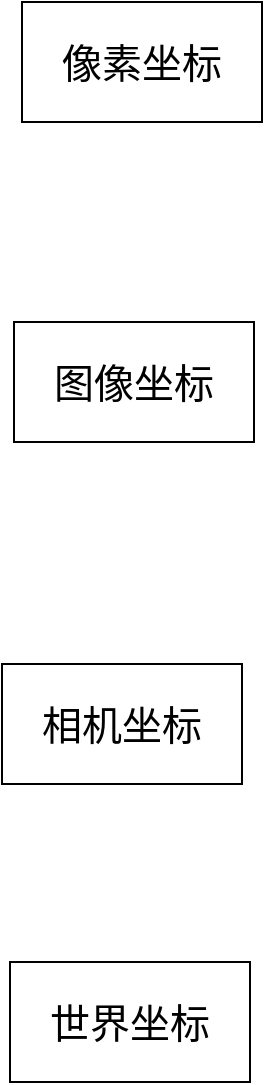 <mxfile version="15.2.9" type="github">
  <diagram id="RGWBfU-PO1K_eORvRJbW" name="Page-1">
    <mxGraphModel dx="904" dy="632" grid="0" gridSize="10" guides="1" tooltips="1" connect="1" arrows="1" fold="1" page="1" pageScale="1" pageWidth="827" pageHeight="1169" math="0" shadow="0">
      <root>
        <mxCell id="0" />
        <mxCell id="1" parent="0" />
        <mxCell id="ittZsM3rqx42YdA5RkF8-1" value="&lt;font style=&quot;font-size: 20px&quot;&gt;图像坐标&lt;br&gt;&lt;/font&gt;" style="rounded=0;whiteSpace=wrap;html=1;" vertex="1" parent="1">
          <mxGeometry x="67" y="260" width="120" height="60" as="geometry" />
        </mxCell>
        <mxCell id="ittZsM3rqx42YdA5RkF8-2" value="&lt;font style=&quot;font-size: 20px&quot;&gt;相机坐标&lt;br&gt;&lt;/font&gt;" style="rounded=0;whiteSpace=wrap;html=1;" vertex="1" parent="1">
          <mxGeometry x="61" y="431" width="120" height="60" as="geometry" />
        </mxCell>
        <mxCell id="ittZsM3rqx42YdA5RkF8-3" value="&lt;font style=&quot;font-size: 20px&quot;&gt;像素坐标&lt;br&gt;&lt;/font&gt;" style="rounded=0;whiteSpace=wrap;html=1;" vertex="1" parent="1">
          <mxGeometry x="71" y="100" width="120" height="60" as="geometry" />
        </mxCell>
        <mxCell id="ittZsM3rqx42YdA5RkF8-4" value="&lt;font style=&quot;font-size: 20px&quot;&gt;世界坐标&lt;br&gt;&lt;/font&gt;" style="rounded=0;whiteSpace=wrap;html=1;" vertex="1" parent="1">
          <mxGeometry x="65" y="580" width="120" height="60" as="geometry" />
        </mxCell>
      </root>
    </mxGraphModel>
  </diagram>
</mxfile>
